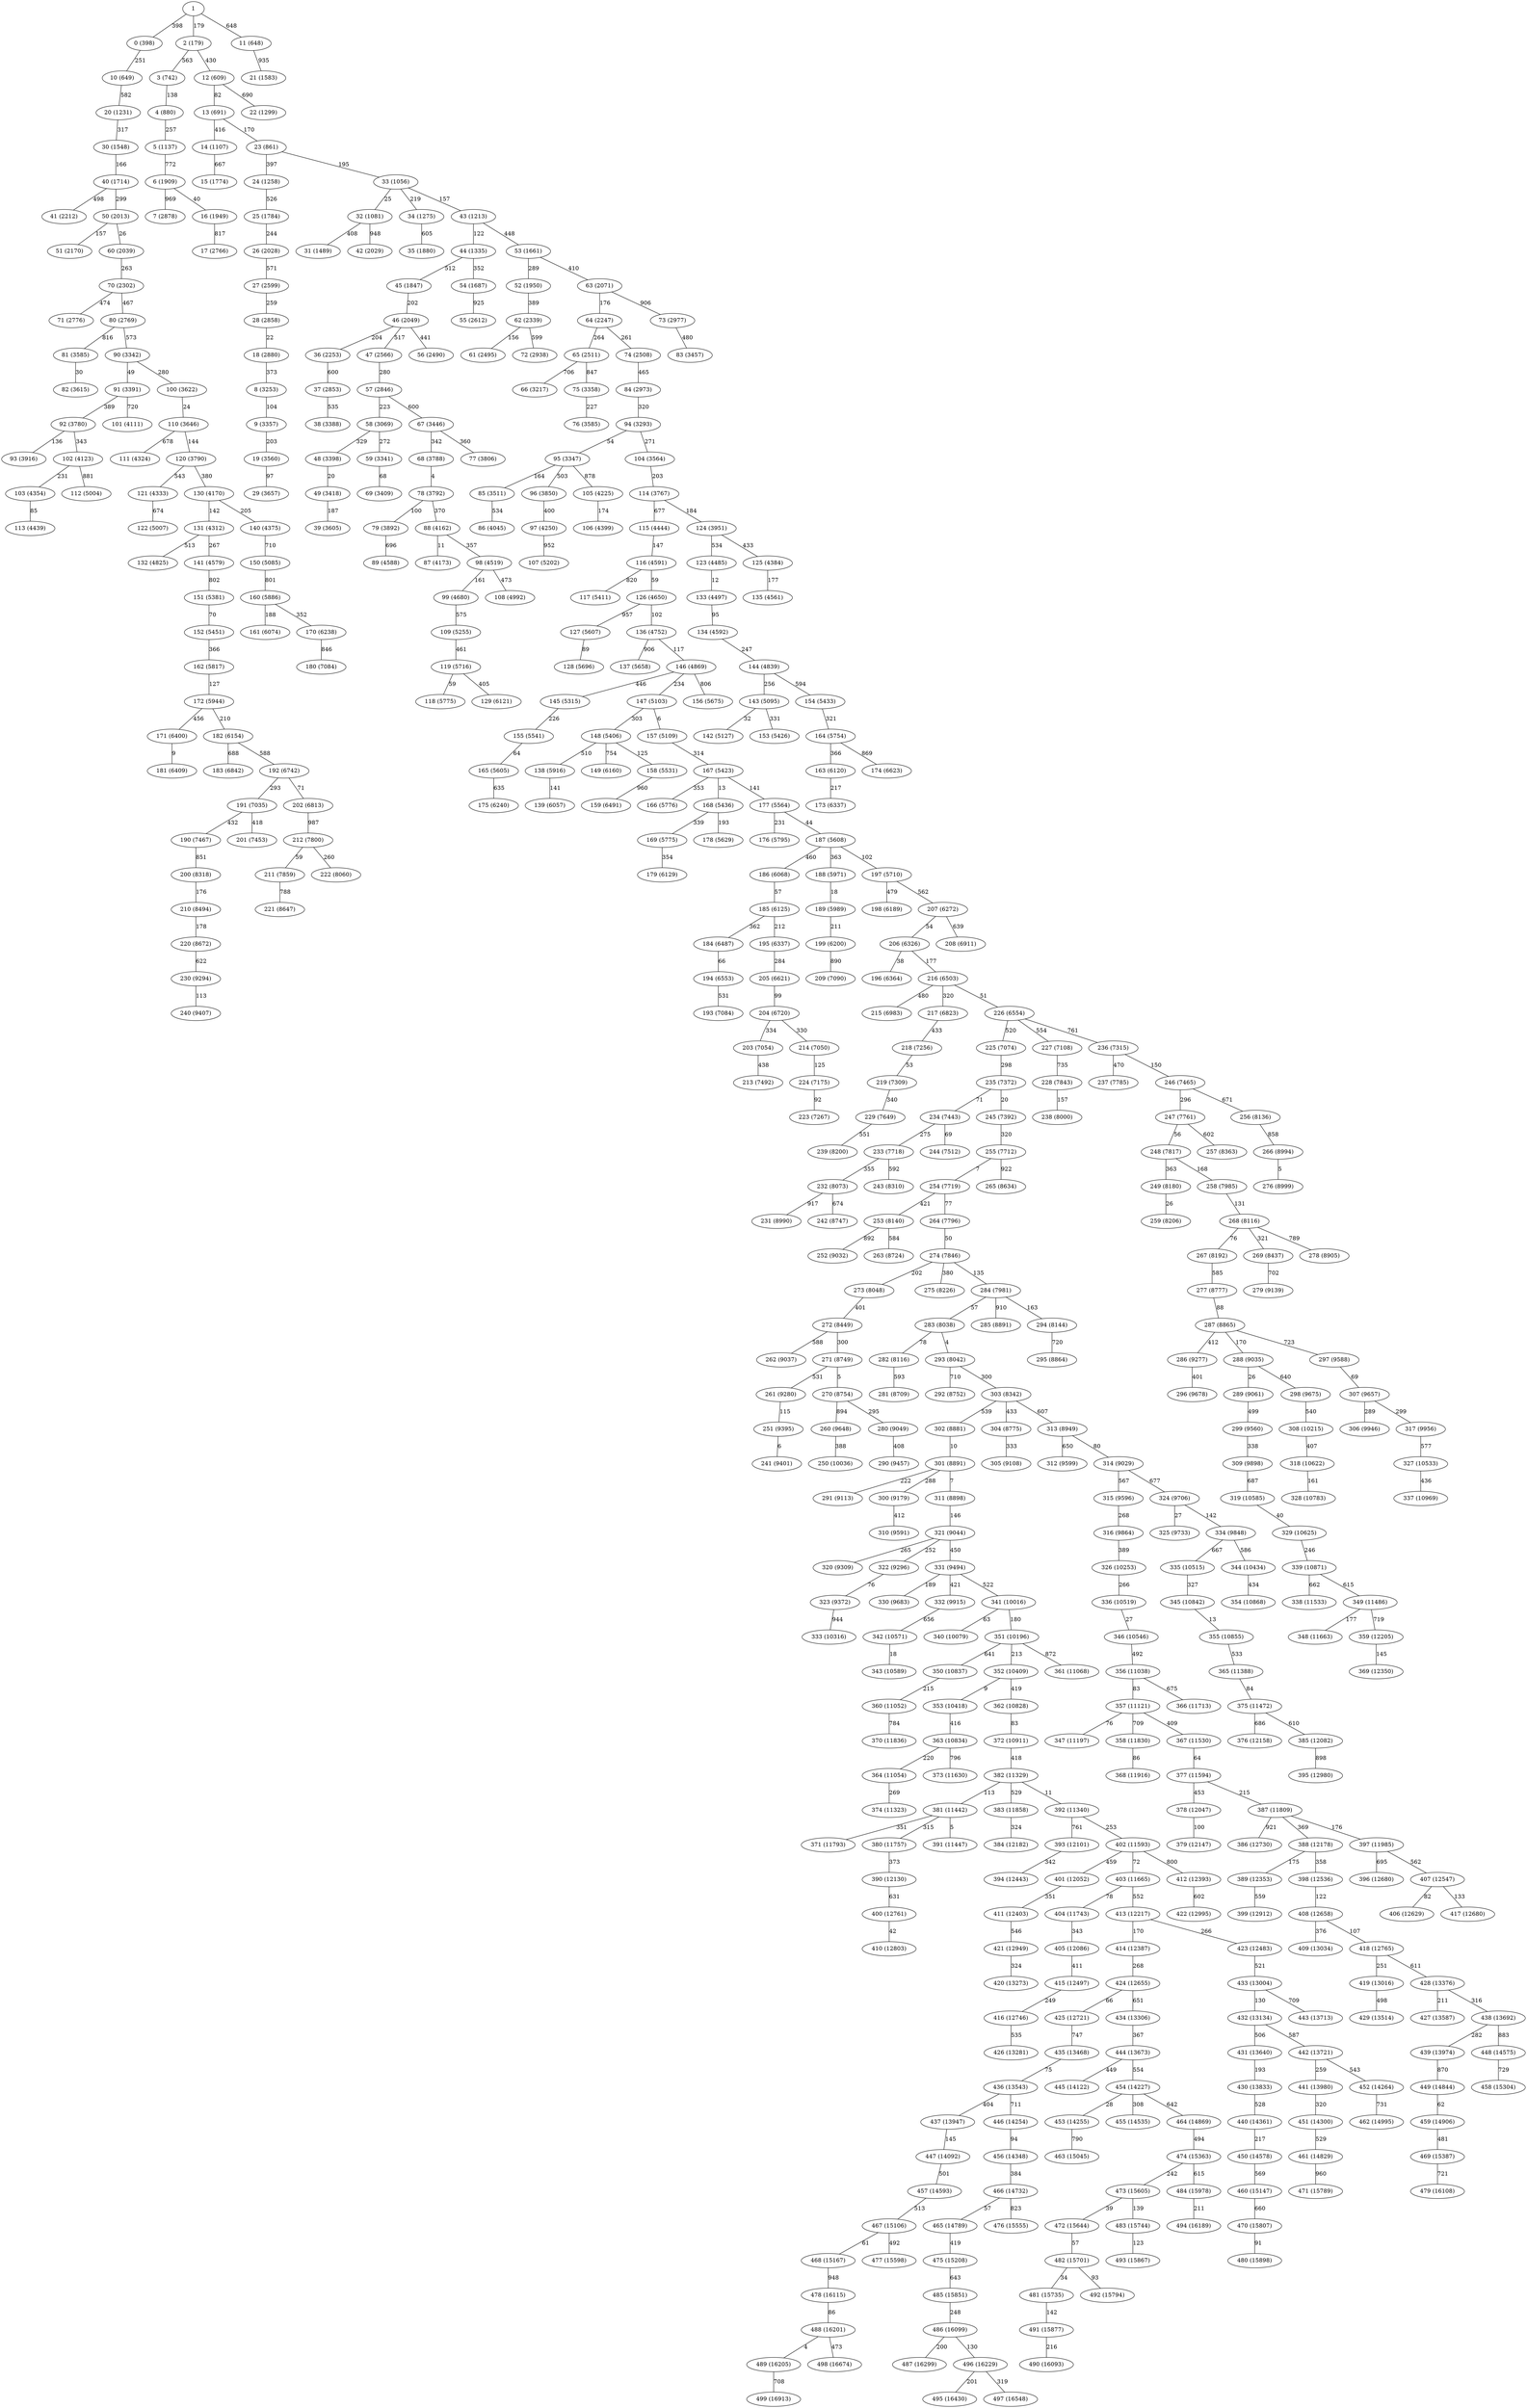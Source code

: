 strict graph G {
1;
0 [label="0 (398)"];
2 [label="2 (179)"];
3 [label="3 (742)"];
4 [label="4 (880)"];
5 [label="5 (1137)"];
6 [label="6 (1909)"];
7 [label="7 (2878)"];
8 [label="8 (3253)"];
9 [label="9 (3357)"];
10 [label="10 (649)"];
11 [label="11 (648)"];
12 [label="12 (609)"];
13 [label="13 (691)"];
14 [label="14 (1107)"];
15 [label="15 (1774)"];
16 [label="16 (1949)"];
17 [label="17 (2766)"];
18 [label="18 (2880)"];
19 [label="19 (3560)"];
20 [label="20 (1231)"];
21 [label="21 (1583)"];
22 [label="22 (1299)"];
23 [label="23 (861)"];
24 [label="24 (1258)"];
25 [label="25 (1784)"];
26 [label="26 (2028)"];
27 [label="27 (2599)"];
28 [label="28 (2858)"];
29 [label="29 (3657)"];
30 [label="30 (1548)"];
31 [label="31 (1489)"];
32 [label="32 (1081)"];
33 [label="33 (1056)"];
34 [label="34 (1275)"];
35 [label="35 (1880)"];
36 [label="36 (2253)"];
37 [label="37 (2853)"];
38 [label="38 (3388)"];
39 [label="39 (3605)"];
40 [label="40 (1714)"];
41 [label="41 (2212)"];
42 [label="42 (2029)"];
43 [label="43 (1213)"];
44 [label="44 (1335)"];
45 [label="45 (1847)"];
46 [label="46 (2049)"];
47 [label="47 (2566)"];
48 [label="48 (3398)"];
49 [label="49 (3418)"];
50 [label="50 (2013)"];
51 [label="51 (2170)"];
52 [label="52 (1950)"];
53 [label="53 (1661)"];
54 [label="54 (1687)"];
55 [label="55 (2612)"];
56 [label="56 (2490)"];
57 [label="57 (2846)"];
58 [label="58 (3069)"];
59 [label="59 (3341)"];
60 [label="60 (2039)"];
61 [label="61 (2495)"];
62 [label="62 (2339)"];
63 [label="63 (2071)"];
64 [label="64 (2247)"];
65 [label="65 (2511)"];
66 [label="66 (3217)"];
67 [label="67 (3446)"];
68 [label="68 (3788)"];
69 [label="69 (3409)"];
70 [label="70 (2302)"];
71 [label="71 (2776)"];
72 [label="72 (2938)"];
73 [label="73 (2977)"];
74 [label="74 (2508)"];
75 [label="75 (3358)"];
76 [label="76 (3585)"];
77 [label="77 (3806)"];
78 [label="78 (3792)"];
79 [label="79 (3892)"];
80 [label="80 (2769)"];
81 [label="81 (3585)"];
82 [label="82 (3615)"];
83 [label="83 (3457)"];
84 [label="84 (2973)"];
85 [label="85 (3511)"];
86 [label="86 (4045)"];
87 [label="87 (4173)"];
88 [label="88 (4162)"];
89 [label="89 (4588)"];
90 [label="90 (3342)"];
91 [label="91 (3391)"];
92 [label="92 (3780)"];
93 [label="93 (3916)"];
94 [label="94 (3293)"];
95 [label="95 (3347)"];
96 [label="96 (3850)"];
97 [label="97 (4250)"];
98 [label="98 (4519)"];
99 [label="99 (4680)"];
100 [label="100 (3622)"];
101 [label="101 (4111)"];
102 [label="102 (4123)"];
103 [label="103 (4354)"];
104 [label="104 (3564)"];
105 [label="105 (4225)"];
106 [label="106 (4399)"];
107 [label="107 (5202)"];
108 [label="108 (4992)"];
109 [label="109 (5255)"];
110 [label="110 (3646)"];
111 [label="111 (4324)"];
112 [label="112 (5004)"];
113 [label="113 (4439)"];
114 [label="114 (3767)"];
115 [label="115 (4444)"];
116 [label="116 (4591)"];
117 [label="117 (5411)"];
118 [label="118 (5775)"];
119 [label="119 (5716)"];
120 [label="120 (3790)"];
121 [label="121 (4333)"];
122 [label="122 (5007)"];
123 [label="123 (4485)"];
124 [label="124 (3951)"];
125 [label="125 (4384)"];
126 [label="126 (4650)"];
127 [label="127 (5607)"];
128 [label="128 (5696)"];
129 [label="129 (6121)"];
130 [label="130 (4170)"];
131 [label="131 (4312)"];
132 [label="132 (4825)"];
133 [label="133 (4497)"];
134 [label="134 (4592)"];
135 [label="135 (4561)"];
136 [label="136 (4752)"];
137 [label="137 (5658)"];
138 [label="138 (5916)"];
139 [label="139 (6057)"];
140 [label="140 (4375)"];
141 [label="141 (4579)"];
142 [label="142 (5127)"];
143 [label="143 (5095)"];
144 [label="144 (4839)"];
145 [label="145 (5315)"];
146 [label="146 (4869)"];
147 [label="147 (5103)"];
148 [label="148 (5406)"];
149 [label="149 (6160)"];
150 [label="150 (5085)"];
151 [label="151 (5381)"];
152 [label="152 (5451)"];
153 [label="153 (5426)"];
154 [label="154 (5433)"];
155 [label="155 (5541)"];
156 [label="156 (5675)"];
157 [label="157 (5109)"];
158 [label="158 (5531)"];
159 [label="159 (6491)"];
160 [label="160 (5886)"];
161 [label="161 (6074)"];
162 [label="162 (5817)"];
163 [label="163 (6120)"];
164 [label="164 (5754)"];
165 [label="165 (5605)"];
166 [label="166 (5776)"];
167 [label="167 (5423)"];
168 [label="168 (5436)"];
169 [label="169 (5775)"];
170 [label="170 (6238)"];
171 [label="171 (6400)"];
172 [label="172 (5944)"];
173 [label="173 (6337)"];
174 [label="174 (6623)"];
175 [label="175 (6240)"];
176 [label="176 (5795)"];
177 [label="177 (5564)"];
178 [label="178 (5629)"];
179 [label="179 (6129)"];
180 [label="180 (7084)"];
181 [label="181 (6409)"];
182 [label="182 (6154)"];
183 [label="183 (6842)"];
184 [label="184 (6487)"];
185 [label="185 (6125)"];
186 [label="186 (6068)"];
187 [label="187 (5608)"];
188 [label="188 (5971)"];
189 [label="189 (5989)"];
190 [label="190 (7467)"];
191 [label="191 (7035)"];
192 [label="192 (6742)"];
193 [label="193 (7084)"];
194 [label="194 (6553)"];
195 [label="195 (6337)"];
196 [label="196 (6364)"];
197 [label="197 (5710)"];
198 [label="198 (6189)"];
199 [label="199 (6200)"];
200 [label="200 (8318)"];
201 [label="201 (7453)"];
202 [label="202 (6813)"];
203 [label="203 (7054)"];
204 [label="204 (6720)"];
205 [label="205 (6621)"];
206 [label="206 (6326)"];
207 [label="207 (6272)"];
208 [label="208 (6911)"];
209 [label="209 (7090)"];
210 [label="210 (8494)"];
211 [label="211 (7859)"];
212 [label="212 (7800)"];
213 [label="213 (7492)"];
214 [label="214 (7050)"];
215 [label="215 (6983)"];
216 [label="216 (6503)"];
217 [label="217 (6823)"];
218 [label="218 (7256)"];
219 [label="219 (7309)"];
220 [label="220 (8672)"];
221 [label="221 (8647)"];
222 [label="222 (8060)"];
223 [label="223 (7267)"];
224 [label="224 (7175)"];
225 [label="225 (7074)"];
226 [label="226 (6554)"];
227 [label="227 (7108)"];
228 [label="228 (7843)"];
229 [label="229 (7649)"];
230 [label="230 (9294)"];
231 [label="231 (8990)"];
232 [label="232 (8073)"];
233 [label="233 (7718)"];
234 [label="234 (7443)"];
235 [label="235 (7372)"];
236 [label="236 (7315)"];
237 [label="237 (7785)"];
238 [label="238 (8000)"];
239 [label="239 (8200)"];
240 [label="240 (9407)"];
241 [label="241 (9401)"];
242 [label="242 (8747)"];
243 [label="243 (8310)"];
244 [label="244 (7512)"];
245 [label="245 (7392)"];
246 [label="246 (7465)"];
247 [label="247 (7761)"];
248 [label="248 (7817)"];
249 [label="249 (8180)"];
250 [label="250 (10036)"];
251 [label="251 (9395)"];
252 [label="252 (9032)"];
253 [label="253 (8140)"];
254 [label="254 (7719)"];
255 [label="255 (7712)"];
256 [label="256 (8136)"];
257 [label="257 (8363)"];
258 [label="258 (7985)"];
259 [label="259 (8206)"];
260 [label="260 (9648)"];
261 [label="261 (9280)"];
262 [label="262 (9037)"];
263 [label="263 (8724)"];
264 [label="264 (7796)"];
265 [label="265 (8634)"];
266 [label="266 (8994)"];
267 [label="267 (8192)"];
268 [label="268 (8116)"];
269 [label="269 (8437)"];
270 [label="270 (8754)"];
271 [label="271 (8749)"];
272 [label="272 (8449)"];
273 [label="273 (8048)"];
274 [label="274 (7846)"];
275 [label="275 (8226)"];
276 [label="276 (8999)"];
277 [label="277 (8777)"];
278 [label="278 (8905)"];
279 [label="279 (9139)"];
280 [label="280 (9049)"];
281 [label="281 (8709)"];
282 [label="282 (8116)"];
283 [label="283 (8038)"];
284 [label="284 (7981)"];
285 [label="285 (8891)"];
286 [label="286 (9277)"];
287 [label="287 (8865)"];
288 [label="288 (9035)"];
289 [label="289 (9061)"];
290 [label="290 (9457)"];
291 [label="291 (9113)"];
292 [label="292 (8752)"];
293 [label="293 (8042)"];
294 [label="294 (8144)"];
295 [label="295 (8864)"];
296 [label="296 (9678)"];
297 [label="297 (9588)"];
298 [label="298 (9675)"];
299 [label="299 (9560)"];
300 [label="300 (9179)"];
301 [label="301 (8891)"];
302 [label="302 (8881)"];
303 [label="303 (8342)"];
304 [label="304 (8775)"];
305 [label="305 (9108)"];
306 [label="306 (9946)"];
307 [label="307 (9657)"];
308 [label="308 (10215)"];
309 [label="309 (9898)"];
310 [label="310 (9591)"];
311 [label="311 (8898)"];
312 [label="312 (9599)"];
313 [label="313 (8949)"];
314 [label="314 (9029)"];
315 [label="315 (9596)"];
316 [label="316 (9864)"];
317 [label="317 (9956)"];
318 [label="318 (10622)"];
319 [label="319 (10585)"];
320 [label="320 (9309)"];
321 [label="321 (9044)"];
322 [label="322 (9296)"];
323 [label="323 (9372)"];
324 [label="324 (9706)"];
325 [label="325 (9733)"];
326 [label="326 (10253)"];
327 [label="327 (10533)"];
328 [label="328 (10783)"];
329 [label="329 (10625)"];
330 [label="330 (9683)"];
331 [label="331 (9494)"];
332 [label="332 (9915)"];
333 [label="333 (10316)"];
334 [label="334 (9848)"];
335 [label="335 (10515)"];
336 [label="336 (10519)"];
337 [label="337 (10969)"];
338 [label="338 (11533)"];
339 [label="339 (10871)"];
340 [label="340 (10079)"];
341 [label="341 (10016)"];
342 [label="342 (10571)"];
343 [label="343 (10589)"];
344 [label="344 (10434)"];
345 [label="345 (10842)"];
346 [label="346 (10546)"];
347 [label="347 (11197)"];
348 [label="348 (11663)"];
349 [label="349 (11486)"];
350 [label="350 (10837)"];
351 [label="351 (10196)"];
352 [label="352 (10409)"];
353 [label="353 (10418)"];
354 [label="354 (10868)"];
355 [label="355 (10855)"];
356 [label="356 (11038)"];
357 [label="357 (11121)"];
358 [label="358 (11830)"];
359 [label="359 (12205)"];
360 [label="360 (11052)"];
361 [label="361 (11068)"];
362 [label="362 (10828)"];
363 [label="363 (10834)"];
364 [label="364 (11054)"];
365 [label="365 (11388)"];
366 [label="366 (11713)"];
367 [label="367 (11530)"];
368 [label="368 (11916)"];
369 [label="369 (12350)"];
370 [label="370 (11836)"];
371 [label="371 (11793)"];
372 [label="372 (10911)"];
373 [label="373 (11630)"];
374 [label="374 (11323)"];
375 [label="375 (11472)"];
376 [label="376 (12158)"];
377 [label="377 (11594)"];
378 [label="378 (12047)"];
379 [label="379 (12147)"];
380 [label="380 (11757)"];
381 [label="381 (11442)"];
382 [label="382 (11329)"];
383 [label="383 (11858)"];
384 [label="384 (12182)"];
385 [label="385 (12082)"];
386 [label="386 (12730)"];
387 [label="387 (11809)"];
388 [label="388 (12178)"];
389 [label="389 (12353)"];
390 [label="390 (12130)"];
391 [label="391 (11447)"];
392 [label="392 (11340)"];
393 [label="393 (12101)"];
394 [label="394 (12443)"];
395 [label="395 (12980)"];
396 [label="396 (12680)"];
397 [label="397 (11985)"];
398 [label="398 (12536)"];
399 [label="399 (12912)"];
400 [label="400 (12761)"];
401 [label="401 (12052)"];
402 [label="402 (11593)"];
403 [label="403 (11665)"];
404 [label="404 (11743)"];
405 [label="405 (12086)"];
406 [label="406 (12629)"];
407 [label="407 (12547)"];
408 [label="408 (12658)"];
409 [label="409 (13034)"];
410 [label="410 (12803)"];
411 [label="411 (12403)"];
412 [label="412 (12393)"];
413 [label="413 (12217)"];
414 [label="414 (12387)"];
415 [label="415 (12497)"];
416 [label="416 (12746)"];
417 [label="417 (12680)"];
418 [label="418 (12765)"];
419 [label="419 (13016)"];
420 [label="420 (13273)"];
421 [label="421 (12949)"];
422 [label="422 (12995)"];
423 [label="423 (12483)"];
424 [label="424 (12655)"];
425 [label="425 (12721)"];
426 [label="426 (13281)"];
427 [label="427 (13587)"];
428 [label="428 (13376)"];
429 [label="429 (13514)"];
430 [label="430 (13833)"];
431 [label="431 (13640)"];
432 [label="432 (13134)"];
433 [label="433 (13004)"];
434 [label="434 (13306)"];
435 [label="435 (13468)"];
436 [label="436 (13543)"];
437 [label="437 (13947)"];
438 [label="438 (13692)"];
439 [label="439 (13974)"];
440 [label="440 (14361)"];
441 [label="441 (13980)"];
442 [label="442 (13721)"];
443 [label="443 (13713)"];
444 [label="444 (13673)"];
445 [label="445 (14122)"];
446 [label="446 (14254)"];
447 [label="447 (14092)"];
448 [label="448 (14575)"];
449 [label="449 (14844)"];
450 [label="450 (14578)"];
451 [label="451 (14300)"];
452 [label="452 (14264)"];
453 [label="453 (14255)"];
454 [label="454 (14227)"];
455 [label="455 (14535)"];
456 [label="456 (14348)"];
457 [label="457 (14593)"];
458 [label="458 (15304)"];
459 [label="459 (14906)"];
460 [label="460 (15147)"];
461 [label="461 (14829)"];
462 [label="462 (14995)"];
463 [label="463 (15045)"];
464 [label="464 (14869)"];
465 [label="465 (14789)"];
466 [label="466 (14732)"];
467 [label="467 (15106)"];
468 [label="468 (15167)"];
469 [label="469 (15387)"];
470 [label="470 (15807)"];
471 [label="471 (15789)"];
472 [label="472 (15644)"];
473 [label="473 (15605)"];
474 [label="474 (15363)"];
475 [label="475 (15208)"];
476 [label="476 (15555)"];
477 [label="477 (15598)"];
478 [label="478 (16115)"];
479 [label="479 (16108)"];
480 [label="480 (15898)"];
481 [label="481 (15735)"];
482 [label="482 (15701)"];
483 [label="483 (15744)"];
484 [label="484 (15978)"];
485 [label="485 (15851)"];
486 [label="486 (16099)"];
487 [label="487 (16299)"];
488 [label="488 (16201)"];
489 [label="489 (16205)"];
490 [label="490 (16093)"];
491 [label="491 (15877)"];
492 [label="492 (15794)"];
493 [label="493 (15867)"];
494 [label="494 (16189)"];
495 [label="495 (16430)"];
496 [label="496 (16229)"];
497 [label="497 (16548)"];
498 [label="498 (16674)"];
499 [label="499 (16913)"];
95 -- 96  [label=503];
136 -- 137  [label=906];
403 -- 404  [label=78];
126 -- 127  [label=957];
473 -- 472  [label=39];
440 -- 450  [label=217];
141 -- 151  [label=802];
94 -- 104  [label=271];
162 -- 172  [label=127];
322 -- 323  [label=76];
212 -- 222  [label=260];
388 -- 389  [label=175];
311 -- 321  [label=146];
407 -- 417  [label=133];
331 -- 341  [label=522];
205 -- 204  [label=99];
58 -- 59  [label=272];
214 -- 224  [label=125];
438 -- 448  [label=883];
404 -- 405  [label=343];
95 -- 85  [label=164];
459 -- 469  [label=481];
303 -- 304  [label=433];
470 -- 480  [label=91];
44 -- 54  [label=352];
23 -- 24  [label=397];
258 -- 268  [label=131];
355 -- 365  [label=533];
269 -- 279  [label=702];
127 -- 128  [label=89];
478 -- 488  [label=86];
25 -- 26  [label=244];
454 -- 453  [label=28];
16 -- 17  [label=817];
102 -- 103  [label=231];
165 -- 175  [label=635];
397 -- 396  [label=695];
119 -- 129  [label=405];
433 -- 432  [label=130];
254 -- 253  [label=421];
110 -- 111  [label=678];
356 -- 366  [label=675];
389 -- 399  [label=559];
150 -- 160  [label=801];
64 -- 74  [label=261];
80 -- 90  [label=573];
414 -- 424  [label=268];
380 -- 390  [label=373];
461 -- 471  [label=960];
36 -- 37  [label=600];
70 -- 71  [label=474];
268 -- 269  [label=321];
9 -- 19  [label=203];
388 -- 398  [label=358];
13 -- 23  [label=170];
136 -- 146  [label=117];
284 -- 294  [label=163];
75 -- 76  [label=227];
255 -- 254  [label=7];
164 -- 163  [label=366];
234 -- 244  [label=69];
0 -- 10  [label=251];
131 -- 141  [label=267];
341 -- 340  [label=63];
466 -- 476  [label=823];
363 -- 364  [label=220];
177 -- 187  [label=44];
273 -- 272  [label=401];
218 -- 219  [label=53];
255 -- 265  [label=922];
344 -- 354  [label=434];
349 -- 348  [label=177];
293 -- 303  [label=300];
375 -- 385  [label=610];
115 -- 116  [label=147];
307 -- 317  [label=299];
249 -- 259  [label=26];
496 -- 497  [label=319];
247 -- 257  [label=602];
43 -- 44  [label=122];
248 -- 258  [label=168];
197 -- 198  [label=479];
217 -- 218  [label=433];
467 -- 468  [label=61];
85 -- 86  [label=534];
309 -- 319  [label=687];
352 -- 362  [label=419];
67 -- 68  [label=342];
435 -- 436  [label=75];
146 -- 147  [label=234];
68 -- 78  [label=4];
314 -- 324  [label=677];
339 -- 349  [label=615];
245 -- 255  [label=320];
450 -- 460  [label=569];
301 -- 300  [label=288];
432 -- 431  [label=506];
407 -- 406  [label=82];
67 -- 77  [label=360];
13 -- 14  [label=416];
287 -- 286  [label=412];
80 -- 81  [label=816];
148 -- 149  [label=754];
114 -- 115  [label=677];
375 -- 376  [label=686];
381 -- 391  [label=5];
444 -- 454  [label=554];
1 -- 0  [label=398];
58 -- 48  [label=329];
131 -- 132  [label=513];
116 -- 117  [label=820];
167 -- 168  [label=13];
2 -- 12  [label=430];
315 -- 316  [label=268];
254 -- 264  [label=77];
356 -- 357  [label=83];
143 -- 142  [label=32];
351 -- 350  [label=641];
466 -- 465  [label=57];
484 -- 494  [label=211];
408 -- 409  [label=376];
158 -- 159  [label=960];
24 -- 25  [label=526];
229 -- 239  [label=551];
226 -- 227  [label=554];
18 -- 8  [label=373];
99 -- 109  [label=575];
416 -- 426  [label=535];
46 -- 47  [label=517];
30 -- 40  [label=166];
444 -- 445  [label=449];
323 -- 333  [label=944];
187 -- 197  [label=102];
157 -- 167  [label=314];
352 -- 353  [label=9];
331 -- 330  [label=189];
144 -- 143  [label=256];
449 -- 459  [label=62];
475 -- 485  [label=643];
415 -- 416  [label=249];
197 -- 207  [label=562];
378 -- 379  [label=100];
350 -- 360  [label=215];
189 -- 199  [label=211];
121 -- 122  [label=674];
90 -- 100  [label=280];
114 -- 124  [label=184];
46 -- 36  [label=204];
434 -- 444  [label=367];
43 -- 53  [label=448];
148 -- 138  [label=510];
120 -- 130  [label=380];
383 -- 384  [label=324];
212 -- 211  [label=59];
260 -- 250  [label=388];
48 -- 49  [label=20];
70 -- 80  [label=467];
339 -- 338  [label=662];
454 -- 455  [label=308];
1 -- 11  [label=648];
57 -- 58  [label=223];
94 -- 95  [label=54];
172 -- 171  [label=456];
2 -- 3  [label=563];
8 -- 9  [label=104];
100 -- 110  [label=24];
418 -- 419  [label=251];
334 -- 344  [label=586];
253 -- 263  [label=584];
351 -- 352  [label=213];
143 -- 153  [label=331];
346 -- 356  [label=492];
294 -- 295  [label=720];
377 -- 387  [label=215];
489 -- 499  [label=708];
246 -- 256  [label=671];
372 -- 382  [label=418];
62 -- 72  [label=599];
481 -- 491  [label=142];
65 -- 75  [label=847];
248 -- 249  [label=363];
358 -- 368  [label=86];
304 -- 305  [label=333];
155 -- 165  [label=64];
246 -- 247  [label=296];
130 -- 140  [label=205];
123 -- 133  [label=12];
110 -- 120  [label=144];
160 -- 161  [label=188];
203 -- 213  [label=438];
288 -- 298  [label=640];
266 -- 276  [label=5];
200 -- 210  [label=176];
40 -- 41  [label=498];
133 -- 134  [label=95];
206 -- 196  [label=38];
364 -- 374  [label=269];
186 -- 185  [label=57];
185 -- 184  [label=362];
50 -- 51  [label=157];
419 -- 429  [label=498];
270 -- 280  [label=295];
284 -- 283  [label=57];
109 -- 119  [label=461];
34 -- 35  [label=605];
349 -- 359  [label=719];
402 -- 401  [label=459];
287 -- 288  [label=170];
442 -- 441  [label=259];
59 -- 69  [label=68];
46 -- 56  [label=441];
52 -- 62  [label=389];
144 -- 154  [label=594];
381 -- 371  [label=351];
47 -- 57  [label=280];
496 -- 495  [label=201];
398 -- 408  [label=122];
234 -- 233  [label=275];
357 -- 358  [label=709];
288 -- 289  [label=26];
382 -- 392  [label=11];
204 -- 214  [label=330];
474 -- 473  [label=242];
54 -- 55  [label=925];
230 -- 240  [label=113];
360 -- 370  [label=784];
326 -- 336  [label=266];
336 -- 346  [label=27];
90 -- 91  [label=49];
393 -- 394  [label=342];
274 -- 273  [label=202];
145 -- 155  [label=226];
19 -- 29  [label=97];
44 -- 45  [label=512];
227 -- 228  [label=735];
233 -- 232  [label=355];
251 -- 241  [label=6];
199 -- 209  [label=890];
342 -- 343  [label=18];
303 -- 313  [label=607];
4 -- 5  [label=257];
289 -- 299  [label=499];
424 -- 425  [label=66];
357 -- 347  [label=76];
300 -- 310  [label=412];
216 -- 215  [label=480];
464 -- 474  [label=494];
405 -- 415  [label=411];
436 -- 446  [label=711];
49 -- 39  [label=187];
147 -- 157  [label=6];
160 -- 170  [label=352];
457 -- 467  [label=513];
84 -- 94  [label=320];
120 -- 121  [label=543];
313 -- 314  [label=80];
63 -- 64  [label=176];
408 -- 418  [label=107];
274 -- 284  [label=135];
182 -- 192  [label=588];
73 -- 83  [label=480];
253 -- 252  [label=892];
297 -- 307  [label=69];
247 -- 248  [label=56];
402 -- 403  [label=72];
5 -- 6  [label=772];
474 -- 484  [label=615];
313 -- 312  [label=650];
154 -- 164  [label=321];
235 -- 245  [label=20];
207 -- 208  [label=639];
256 -- 266  [label=858];
152 -- 162  [label=366];
169 -- 179  [label=354];
190 -- 200  [label=851];
421 -- 420  [label=324];
11 -- 21  [label=935];
14 -- 15  [label=667];
392 -- 393  [label=761];
298 -- 308  [label=540];
96 -- 97  [label=400];
26 -- 27  [label=571];
418 -- 428  [label=611];
430 -- 440  [label=528];
390 -- 400  [label=631];
345 -- 355  [label=13];
78 -- 88  [label=370];
23 -- 33  [label=195];
88 -- 98  [label=357];
98 -- 99  [label=161];
194 -- 193  [label=531];
488 -- 489  [label=4];
335 -- 345  [label=327];
351 -- 361  [label=872];
412 -- 422  [label=602];
441 -- 451  [label=320];
413 -- 414  [label=170];
438 -- 439  [label=282];
357 -- 367  [label=409];
491 -- 490  [label=216];
233 -- 243  [label=592];
321 -- 322  [label=252];
3 -- 4  [label=138];
27 -- 28  [label=259];
33 -- 34  [label=219];
401 -- 411  [label=351];
219 -- 229  [label=340];
33 -- 32  [label=25];
236 -- 246  [label=150];
283 -- 293  [label=4];
303 -- 302  [label=539];
62 -- 61  [label=156];
12 -- 13  [label=82];
365 -- 375  [label=84];
1 -- 2  [label=179];
359 -- 369  [label=145];
268 -- 267  [label=76];
195 -- 205  [label=284];
140 -- 150  [label=710];
261 -- 251  [label=115];
318 -- 328  [label=161];
64 -- 65  [label=264];
397 -- 407  [label=562];
151 -- 152  [label=70];
88 -- 87  [label=11];
28 -- 18  [label=22];
486 -- 496  [label=130];
411 -- 421  [label=546];
168 -- 169  [label=339];
353 -- 363  [label=416];
98 -- 108  [label=473];
177 -- 176  [label=231];
314 -- 315  [label=567];
437 -- 447  [label=145];
341 -- 351  [label=180];
97 -- 107  [label=952];
334 -- 335  [label=667];
460 -- 470  [label=660];
400 -- 410  [label=42];
324 -- 325  [label=27];
423 -- 433  [label=521];
377 -- 378  [label=453];
191 -- 190  [label=432];
33 -- 43  [label=157];
236 -- 237  [label=470];
465 -- 475  [label=419];
271 -- 261  [label=531];
431 -- 430  [label=193];
192 -- 202  [label=71];
485 -- 486  [label=248];
32 -- 31  [label=408];
172 -- 182  [label=210];
274 -- 275  [label=380];
403 -- 413  [label=552];
57 -- 67  [label=600];
63 -- 73  [label=906];
321 -- 331  [label=450];
79 -- 89  [label=696];
387 -- 386  [label=921];
163 -- 173  [label=217];
81 -- 82  [label=30];
116 -- 126  [label=59];
382 -- 383  [label=529];
164 -- 174  [label=869];
329 -- 339  [label=246];
37 -- 38  [label=535];
392 -- 402  [label=253];
428 -- 438  [label=316];
92 -- 102  [label=343];
363 -- 373  [label=796];
10 -- 20  [label=582];
307 -- 306  [label=289];
74 -- 84  [label=465];
226 -- 225  [label=520];
95 -- 105  [label=878];
216 -- 217  [label=320];
125 -- 135  [label=177];
317 -- 327  [label=577];
206 -- 216  [label=177];
472 -- 482  [label=57];
488 -- 498  [label=473];
60 -- 70  [label=263];
6 -- 16  [label=40];
53 -- 63  [label=410];
105 -- 106  [label=174];
267 -- 277  [label=585];
277 -- 287  [label=88];
319 -- 329  [label=40];
299 -- 309  [label=338];
146 -- 156  [label=806];
446 -- 456  [label=94];
302 -- 301  [label=10];
280 -- 290  [label=408];
171 -- 181  [label=9];
6 -- 7  [label=969];
103 -- 113  [label=85];
104 -- 114  [label=203];
424 -- 434  [label=651];
124 -- 123  [label=534];
272 -- 262  [label=588];
272 -- 271  [label=300];
442 -- 452  [label=543];
468 -- 478  [label=948];
232 -- 242  [label=674];
482 -- 492  [label=93];
204 -- 203  [label=334];
331 -- 332  [label=421];
447 -- 457  [label=501];
452 -- 462  [label=731];
202 -- 212  [label=987];
138 -- 139  [label=141];
270 -- 260  [label=894];
12 -- 22  [label=690];
381 -- 380  [label=315];
385 -- 395  [label=898];
228 -- 238  [label=157];
367 -- 377  [label=64];
324 -- 334  [label=142];
469 -- 479  [label=721];
439 -- 449  [label=870];
332 -- 342  [label=656];
387 -- 388  [label=369];
451 -- 461  [label=529];
402 -- 412  [label=800];
167 -- 177  [label=141];
271 -- 270  [label=5];
220 -- 230  [label=622];
168 -- 178  [label=193];
486 -- 487  [label=200];
167 -- 166  [label=353];
225 -- 235  [label=298];
284 -- 285  [label=910];
483 -- 493  [label=123];
91 -- 92  [label=389];
170 -- 180  [label=846];
91 -- 101  [label=720];
436 -- 437  [label=404];
224 -- 223  [label=92];
268 -- 278  [label=789];
287 -- 297  [label=723];
126 -- 136  [label=102];
45 -- 46  [label=202];
448 -- 458  [label=729];
283 -- 282  [label=78];
65 -- 66  [label=706];
102 -- 112  [label=881];
187 -- 186  [label=460];
301 -- 291  [label=222];
387 -- 397  [label=176];
454 -- 464  [label=642];
428 -- 427  [label=211];
148 -- 158  [label=125];
308 -- 318  [label=407];
188 -- 189  [label=18];
286 -- 296  [label=401];
216 -- 226  [label=51];
119 -- 118  [label=59];
226 -- 236  [label=761];
433 -- 443  [label=709];
192 -- 191  [label=293];
50 -- 60  [label=26];
130 -- 131  [label=142];
184 -- 194  [label=66];
210 -- 220  [label=178];
78 -- 79  [label=100];
316 -- 326  [label=389];
185 -- 195  [label=212];
467 -- 477  [label=492];
327 -- 337  [label=436];
362 -- 372  [label=83];
321 -- 320  [label=265];
282 -- 281  [label=593];
453 -- 463  [label=790];
134 -- 144  [label=247];
301 -- 311  [label=7];
232 -- 231  [label=917];
413 -- 423  [label=266];
456 -- 466  [label=384];
425 -- 435  [label=747];
293 -- 292  [label=710];
40 -- 50  [label=299];
124 -- 125  [label=433];
207 -- 206  [label=54];
92 -- 93  [label=136];
187 -- 188  [label=363];
32 -- 42  [label=948];
20 -- 30  [label=317];
432 -- 442  [label=587];
482 -- 481  [label=34];
147 -- 148  [label=303];
191 -- 201  [label=418];
264 -- 274  [label=50];
211 -- 221  [label=788];
182 -- 183  [label=688];
53 -- 52  [label=289];
382 -- 381  [label=113];
235 -- 234  [label=71];
146 -- 145  [label=446];
473 -- 483  [label=139];
}
